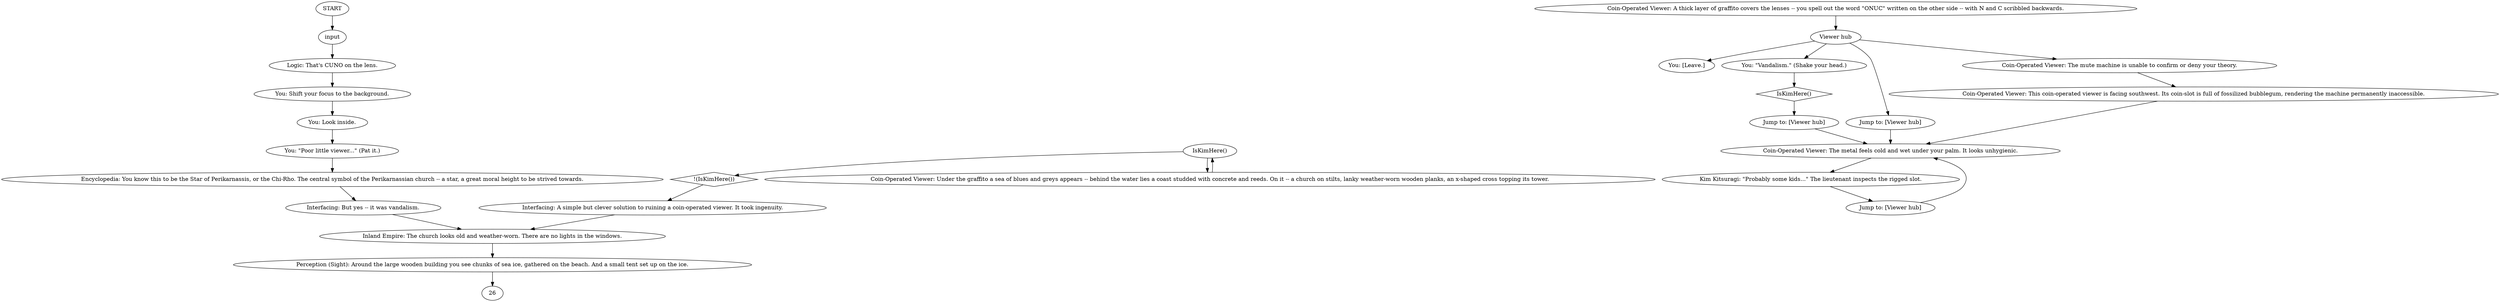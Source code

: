 # PLAZA / COIN-OPERATED VIEWER II
# A coin-operated viewer on the plaza. It offers a view to the church.
# ==================================================
digraph G {
	  0 [label="START"];
	  1 [label="input"];
	  2 [label="You: [Leave.]"];
	  3 [label="You: \"Vandalism.\" (Shake your head.)"];
	  4 [label="Perception (Sight): Around the large wooden building you see chunks of sea ice, gathered on the beach. And a small tent set up on the ice."];
	  5 [label="You: Shift your focus to the background."];
	  6 [label="Coin-Operated Viewer: A thick layer of graffito covers the lenses -- you spell out the word \"ONUC\" written on the other side -- with N and C scribbled backwards."];
	  7 [label="You: \"Poor little viewer...\" (Pat it.)"];
	  8 [label="Jump to: [Viewer hub]"];
	  9 [label="Kim Kitsuragi: \"Probably some kids...\" The lieutenant inspects the rigged slot."];
	  10 [label="Jump to: [Viewer hub]"];
	  11 [label="Inland Empire: The church looks old and weather-worn. There are no lights in the windows."];
	  12 [label="Interfacing: But yes -- it was vandalism."];
	  13 [label="Coin-Operated Viewer: This coin-operated viewer is facing southwest. Its coin-slot is full of fossilized bubblegum, rendering the machine permanently inaccessible."];
	  14 [label="Logic: That's CUNO on the lens."];
	  15 [label="Viewer hub"];
	  16 [label="Coin-Operated Viewer: The metal feels cold and wet under your palm. It looks unhygienic."];
	  17 [label="Encyclopedia: You know this to be the Star of Perikarnassis, or the Chi-Rho. The central symbol of the Perikarnassian church -- a star, a great moral height to be strived towards."];
	  18 [label="IsKimHere()"];
	  19 [label="IsKimHere()", shape=diamond];
	  20 [label="!(IsKimHere())", shape=diamond];
	  21 [label="Coin-Operated Viewer: Under the graffito a sea of blues and greys appears -- behind the water lies a coast studded with concrete and reeds. On it -- a church on stilts, lanky weather-worn wooden planks, an x-shaped cross topping its tower."];
	  22 [label="You: Look inside."];
	  23 [label="Coin-Operated Viewer: The mute machine is unable to confirm or deny your theory."];
	  24 [label="Interfacing: A simple but clever solution to ruining a coin-operated viewer. It took ingenuity."];
	  25 [label="Jump to: [Viewer hub]"];
	  0 -> 1
	  1 -> 14
	  3 -> 19
	  4 -> 26
	  5 -> 22
	  6 -> 15
	  7 -> 17
	  8 -> 16
	  9 -> 25
	  10 -> 16
	  11 -> 4
	  12 -> 11
	  13 -> 16
	  14 -> 5
	  15 -> 8
	  15 -> 2
	  15 -> 3
	  15 -> 23
	  16 -> 9
	  17 -> 12
	  18 -> 20
	  18 -> 21
	  19 -> 10
	  20 -> 24
	  21 -> 18
	  22 -> 7
	  23 -> 13
	  24 -> 11
	  25 -> 16
}

